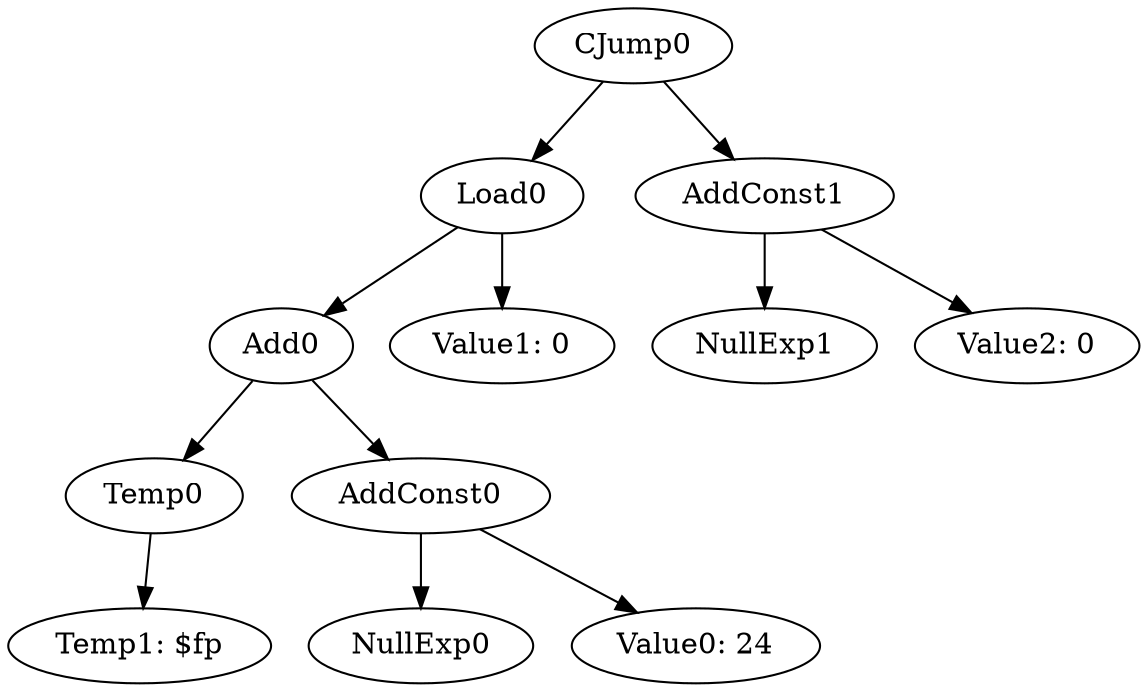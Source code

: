 digraph {
	ordering = out;
	AddConst1 -> NullExp1;
	AddConst1 -> "Value2: 0";
	CJump0 -> Load0;
	CJump0 -> AddConst1;
	Temp0 -> "Temp1: $fp";
	Add0 -> Temp0;
	Add0 -> AddConst0;
	AddConst0 -> NullExp0;
	AddConst0 -> "Value0: 24";
	Load0 -> Add0;
	Load0 -> "Value1: 0";
}

